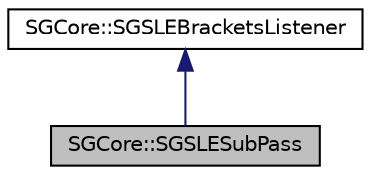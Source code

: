 digraph "SGCore::SGSLESubPass"
{
 // LATEX_PDF_SIZE
  edge [fontname="Helvetica",fontsize="10",labelfontname="Helvetica",labelfontsize="10"];
  node [fontname="Helvetica",fontsize="10",shape=record];
  Node1 [label="SGCore::SGSLESubPass",height=0.2,width=0.4,color="black", fillcolor="grey75", style="filled", fontcolor="black",tooltip=" "];
  Node2 -> Node1 [dir="back",color="midnightblue",fontsize="10",style="solid"];
  Node2 [label="SGCore::SGSLEBracketsListener",height=0.2,width=0.4,color="black", fillcolor="white", style="filled",URL="$structSGCore_1_1SGSLEBracketsListener.html",tooltip=" "];
}
